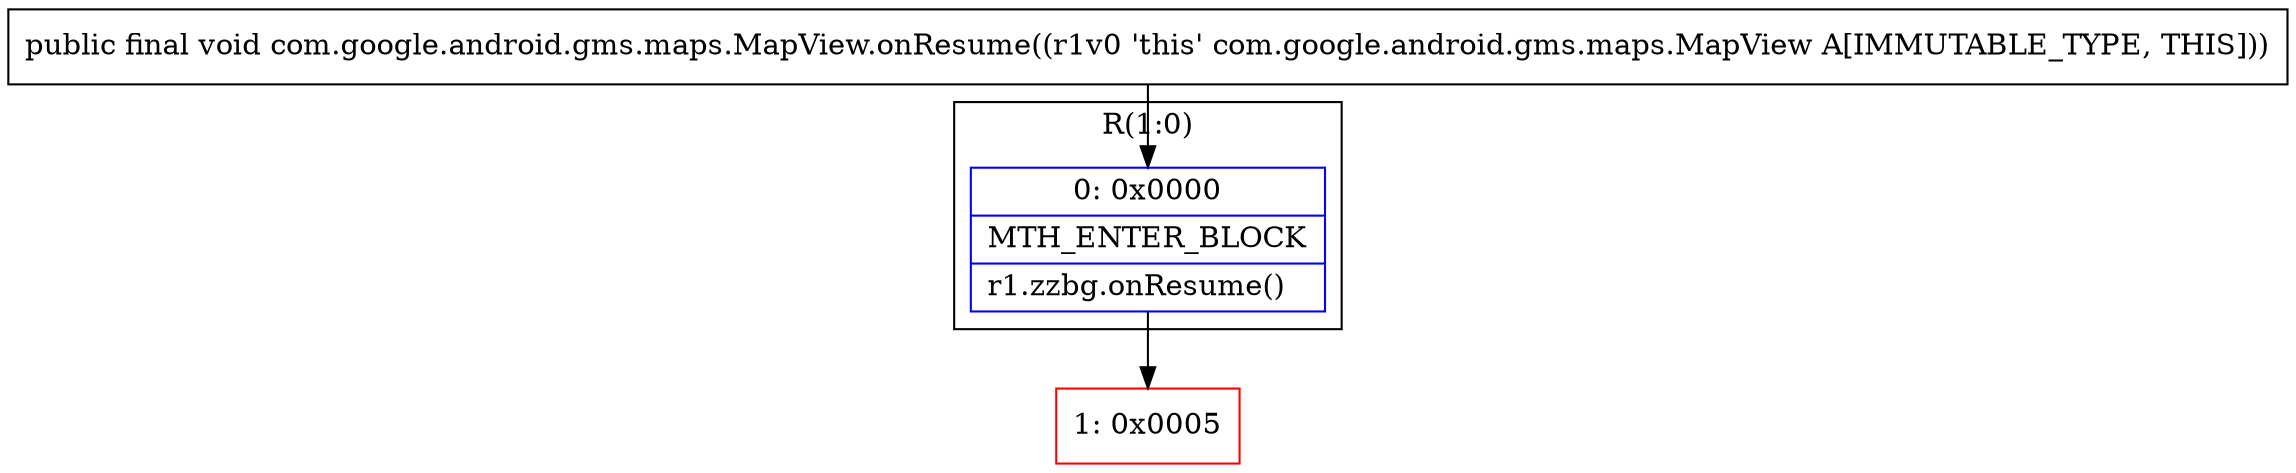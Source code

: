digraph "CFG forcom.google.android.gms.maps.MapView.onResume()V" {
subgraph cluster_Region_192555174 {
label = "R(1:0)";
node [shape=record,color=blue];
Node_0 [shape=record,label="{0\:\ 0x0000|MTH_ENTER_BLOCK\l|r1.zzbg.onResume()\l}"];
}
Node_1 [shape=record,color=red,label="{1\:\ 0x0005}"];
MethodNode[shape=record,label="{public final void com.google.android.gms.maps.MapView.onResume((r1v0 'this' com.google.android.gms.maps.MapView A[IMMUTABLE_TYPE, THIS])) }"];
MethodNode -> Node_0;
Node_0 -> Node_1;
}

